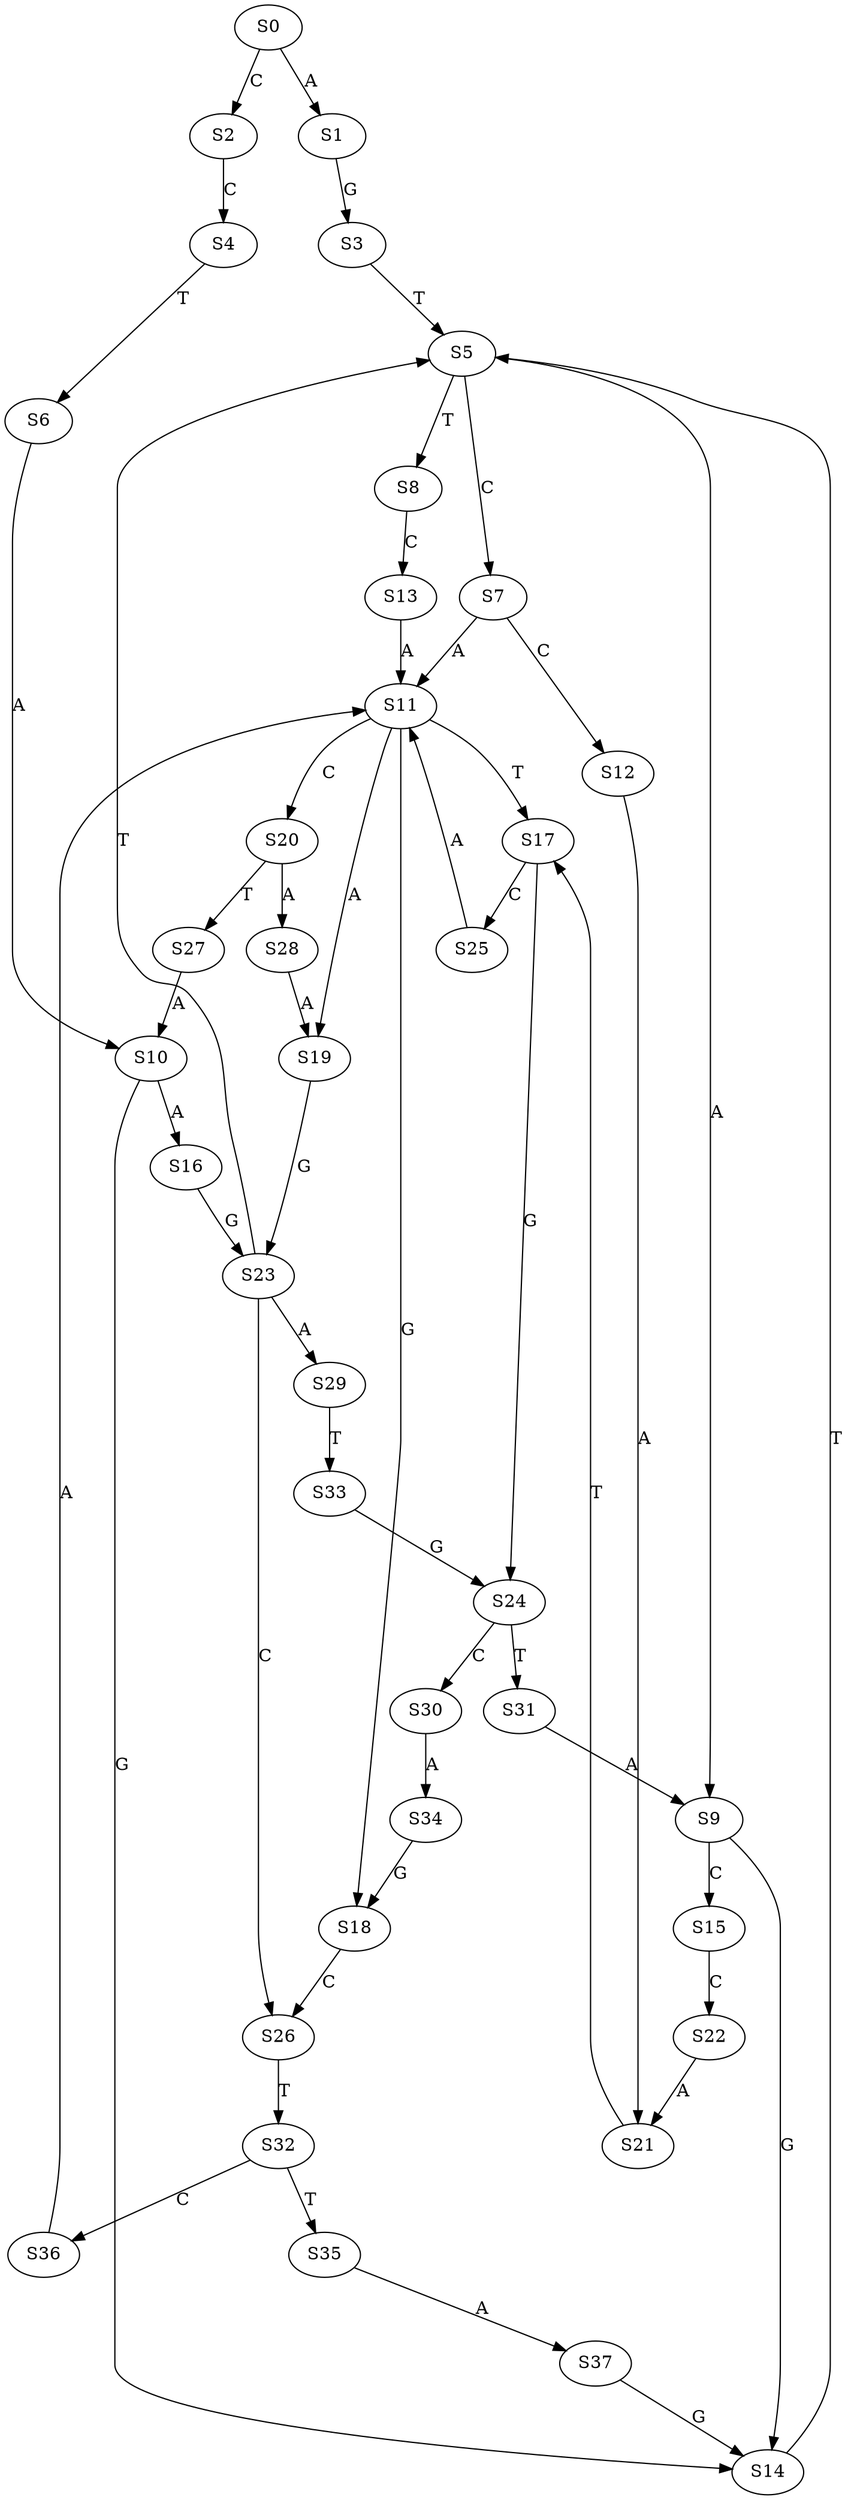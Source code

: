 strict digraph  {
	S0 -> S1 [ label = A ];
	S0 -> S2 [ label = C ];
	S1 -> S3 [ label = G ];
	S2 -> S4 [ label = C ];
	S3 -> S5 [ label = T ];
	S4 -> S6 [ label = T ];
	S5 -> S7 [ label = C ];
	S5 -> S8 [ label = T ];
	S5 -> S9 [ label = A ];
	S6 -> S10 [ label = A ];
	S7 -> S11 [ label = A ];
	S7 -> S12 [ label = C ];
	S8 -> S13 [ label = C ];
	S9 -> S14 [ label = G ];
	S9 -> S15 [ label = C ];
	S10 -> S14 [ label = G ];
	S10 -> S16 [ label = A ];
	S11 -> S17 [ label = T ];
	S11 -> S18 [ label = G ];
	S11 -> S19 [ label = A ];
	S11 -> S20 [ label = C ];
	S12 -> S21 [ label = A ];
	S13 -> S11 [ label = A ];
	S14 -> S5 [ label = T ];
	S15 -> S22 [ label = C ];
	S16 -> S23 [ label = G ];
	S17 -> S24 [ label = G ];
	S17 -> S25 [ label = C ];
	S18 -> S26 [ label = C ];
	S19 -> S23 [ label = G ];
	S20 -> S27 [ label = T ];
	S20 -> S28 [ label = A ];
	S21 -> S17 [ label = T ];
	S22 -> S21 [ label = A ];
	S23 -> S29 [ label = A ];
	S23 -> S5 [ label = T ];
	S23 -> S26 [ label = C ];
	S24 -> S30 [ label = C ];
	S24 -> S31 [ label = T ];
	S25 -> S11 [ label = A ];
	S26 -> S32 [ label = T ];
	S27 -> S10 [ label = A ];
	S28 -> S19 [ label = A ];
	S29 -> S33 [ label = T ];
	S30 -> S34 [ label = A ];
	S31 -> S9 [ label = A ];
	S32 -> S35 [ label = T ];
	S32 -> S36 [ label = C ];
	S33 -> S24 [ label = G ];
	S34 -> S18 [ label = G ];
	S35 -> S37 [ label = A ];
	S36 -> S11 [ label = A ];
	S37 -> S14 [ label = G ];
}
